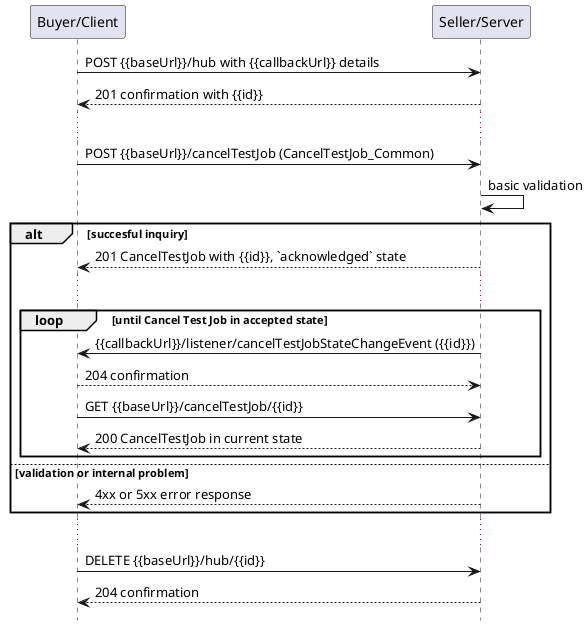 @startuml useCase13Notification

hide footbox

participant "Buyer/Client" as B
participant "Seller/Server" as S

B -> S: POST {{baseUrl}}/hub with {{callbackUrl}} details
S --> B: 201 confirmation with {{id}}
...
B -> S: POST {{baseUrl}}/cancelTestJob (CancelTestJob_Common)
S -> S: basic validation

alt succesful inquiry
  S --> B: 201 CancelTestJob with {{id}}, `acknowledged` state 
  ...

  group loop [until Cancel Test Job in accepted state]
      S -> B: {{callbackUrl}}/listener/cancelTestJobStateChangeEvent ({{id}})
      B --> S: 204 confirmation
      B -> S:   GET {{baseUrl}}/cancelTestJob/{{id}}
      return 200 CancelTestJob in current state
  end

else validation or internal problem
  S --> B : 4xx or 5xx error response
end 

...

B -> S : DELETE {{baseUrl}}/hub/{{id}} 
S --> B : 204 confirmation

@enduml